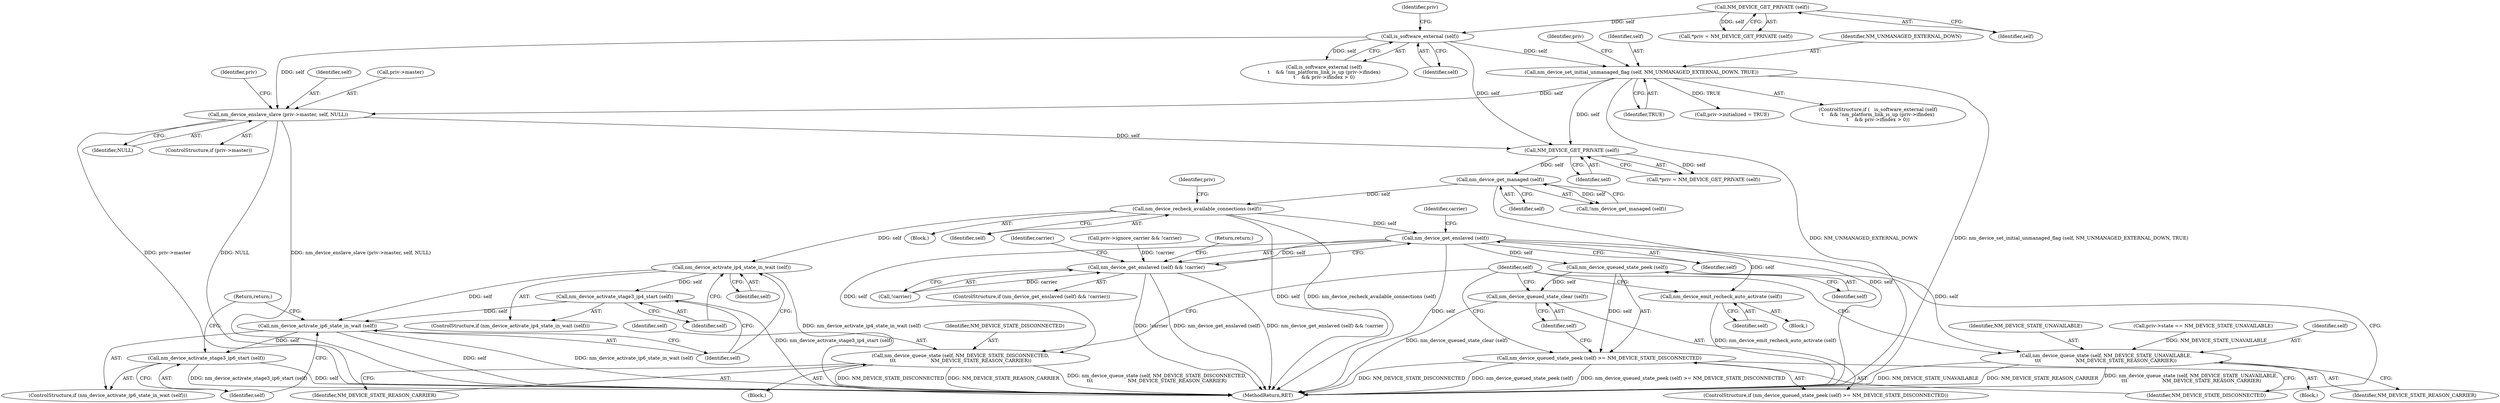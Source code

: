 digraph "0_NetworkManager_d5fc88e573fa58b93034b04d35a2454f5d28cad9@API" {
"1001217" [label="(Call,nm_device_recheck_available_connections (self))"];
"1001214" [label="(Call,nm_device_get_managed (self))"];
"1001210" [label="(Call,NM_DEVICE_GET_PRIVATE (self))"];
"1001195" [label="(Call,nm_device_enslave_slave (priv->master, self, NULL))"];
"1001187" [label="(Call,nm_device_set_initial_unmanaged_flag (self, NM_UNMANAGED_EXTERNAL_DOWN, TRUE))"];
"1001174" [label="(Call,is_software_external (self))"];
"1001164" [label="(Call,NM_DEVICE_GET_PRIVATE (self))"];
"1001237" [label="(Call,nm_device_activate_ip4_state_in_wait (self))"];
"1001239" [label="(Call,nm_device_activate_stage3_ip4_start (self))"];
"1001242" [label="(Call,nm_device_activate_ip6_state_in_wait (self))"];
"1001244" [label="(Call,nm_device_activate_stage3_ip6_start (self))"];
"1001250" [label="(Call,nm_device_get_enslaved (self))"];
"1001249" [label="(Call,nm_device_get_enslaved (self) && !carrier)"];
"1001272" [label="(Call,nm_device_queue_state (self, NM_DEVICE_STATE_DISCONNECTED,\n\t\t\t                       NM_DEVICE_STATE_REASON_CARRIER))"];
"1001284" [label="(Call,nm_device_emit_recheck_auto_activate (self))"];
"1001303" [label="(Call,nm_device_queued_state_peek (self))"];
"1001302" [label="(Call,nm_device_queued_state_peek (self) >= NM_DEVICE_STATE_DISCONNECTED)"];
"1001306" [label="(Call,nm_device_queued_state_clear (self))"];
"1001310" [label="(Call,nm_device_queue_state (self, NM_DEVICE_STATE_UNAVAILABLE,\n\t\t\t                       NM_DEVICE_STATE_REASON_CARRIER))"];
"1001252" [label="(Call,!carrier)"];
"1001222" [label="(Identifier,priv)"];
"1001248" [label="(ControlStructure,if (nm_device_get_enslaved (self) && !carrier))"];
"1001309" [label="(Block,)"];
"1001217" [label="(Call,nm_device_recheck_available_connections (self))"];
"1001317" [label="(Identifier,self)"];
"1001200" [label="(Identifier,NULL)"];
"1001302" [label="(Call,nm_device_queued_state_peek (self) >= NM_DEVICE_STATE_DISCONNECTED)"];
"1001304" [label="(Identifier,self)"];
"1001206" [label="(Block,)"];
"1001214" [label="(Call,nm_device_get_managed (self))"];
"1001193" [label="(Identifier,priv)"];
"1001285" [label="(Identifier,self)"];
"1001220" [label="(Call,priv->ignore_carrier && !carrier)"];
"1001305" [label="(Identifier,NM_DEVICE_STATE_DISCONNECTED)"];
"1001236" [label="(ControlStructure,if (nm_device_activate_ip4_state_in_wait (self)))"];
"1001303" [label="(Call,nm_device_queued_state_peek (self))"];
"1001208" [label="(Call,*priv = NM_DEVICE_GET_PRIVATE (self))"];
"1001180" [label="(Identifier,priv)"];
"1001310" [label="(Call,nm_device_queue_state (self, NM_DEVICE_STATE_UNAVAILABLE,\n\t\t\t                       NM_DEVICE_STATE_REASON_CARRIER))"];
"1001271" [label="(Block,)"];
"1001312" [label="(Identifier,NM_DEVICE_STATE_UNAVAILABLE)"];
"1001215" [label="(Identifier,self)"];
"1001213" [label="(Call,!nm_device_get_managed (self))"];
"1001253" [label="(Identifier,carrier)"];
"1001239" [label="(Call,nm_device_activate_stage3_ip4_start (self))"];
"1001174" [label="(Call,is_software_external (self))"];
"1001191" [label="(ControlStructure,if (priv->master))"];
"1001162" [label="(Call,*priv = NM_DEVICE_GET_PRIVATE (self))"];
"1001295" [label="(Call,priv->state == NM_DEVICE_STATE_UNAVAILABLE)"];
"1001173" [label="(Call,is_software_external (self)\n\t    && !nm_platform_link_is_up (priv->ifindex)\n\t    && priv->ifindex > 0)"];
"1001251" [label="(Identifier,self)"];
"1001274" [label="(Identifier,NM_DEVICE_STATE_DISCONNECTED)"];
"1001307" [label="(Identifier,self)"];
"1001187" [label="(Call,nm_device_set_initial_unmanaged_flag (self, NM_UNMANAGED_EXTERNAL_DOWN, TRUE))"];
"1001306" [label="(Call,nm_device_queued_state_clear (self))"];
"1001199" [label="(Identifier,self)"];
"1001237" [label="(Call,nm_device_activate_ip4_state_in_wait (self))"];
"1001175" [label="(Identifier,self)"];
"1001196" [label="(Call,priv->master)"];
"1001195" [label="(Call,nm_device_enslave_slave (priv->master, self, NULL))"];
"1001284" [label="(Call,nm_device_emit_recheck_auto_activate (self))"];
"1001238" [label="(Identifier,self)"];
"1001245" [label="(Identifier,self)"];
"1001246" [label="(Return,return;)"];
"1001250" [label="(Call,nm_device_get_enslaved (self))"];
"1001273" [label="(Identifier,self)"];
"1001188" [label="(Identifier,self)"];
"1001243" [label="(Identifier,self)"];
"1001283" [label="(Block,)"];
"1001203" [label="(Identifier,priv)"];
"1001218" [label="(Identifier,self)"];
"1001190" [label="(Identifier,TRUE)"];
"1001164" [label="(Call,NM_DEVICE_GET_PRIVATE (self))"];
"1001201" [label="(Call,priv->initialized = TRUE)"];
"1001211" [label="(Identifier,self)"];
"1001272" [label="(Call,nm_device_queue_state (self, NM_DEVICE_STATE_DISCONNECTED,\n\t\t\t                       NM_DEVICE_STATE_REASON_CARRIER))"];
"1001172" [label="(ControlStructure,if (   is_software_external (self)\n\t    && !nm_platform_link_is_up (priv->ifindex)\n\t    && priv->ifindex > 0))"];
"1001165" [label="(Identifier,self)"];
"1001189" [label="(Identifier,NM_UNMANAGED_EXTERNAL_DOWN)"];
"1001240" [label="(Identifier,self)"];
"1001311" [label="(Identifier,self)"];
"1001241" [label="(ControlStructure,if (nm_device_activate_ip6_state_in_wait (self)))"];
"1001301" [label="(ControlStructure,if (nm_device_queued_state_peek (self) >= NM_DEVICE_STATE_DISCONNECTED))"];
"1001313" [label="(Identifier,NM_DEVICE_STATE_REASON_CARRIER)"];
"1001249" [label="(Call,nm_device_get_enslaved (self) && !carrier)"];
"1007368" [label="(MethodReturn,RET)"];
"1001242" [label="(Call,nm_device_activate_ip6_state_in_wait (self))"];
"1001210" [label="(Call,NM_DEVICE_GET_PRIVATE (self))"];
"1001255" [label="(Return,return;)"];
"1001275" [label="(Identifier,NM_DEVICE_STATE_REASON_CARRIER)"];
"1001244" [label="(Call,nm_device_activate_stage3_ip6_start (self))"];
"1001257" [label="(Identifier,carrier)"];
"1001217" -> "1001206"  [label="AST: "];
"1001217" -> "1001218"  [label="CFG: "];
"1001218" -> "1001217"  [label="AST: "];
"1001222" -> "1001217"  [label="CFG: "];
"1001217" -> "1007368"  [label="DDG: self"];
"1001217" -> "1007368"  [label="DDG: nm_device_recheck_available_connections (self)"];
"1001214" -> "1001217"  [label="DDG: self"];
"1001217" -> "1001237"  [label="DDG: self"];
"1001217" -> "1001250"  [label="DDG: self"];
"1001214" -> "1001213"  [label="AST: "];
"1001214" -> "1001215"  [label="CFG: "];
"1001215" -> "1001214"  [label="AST: "];
"1001213" -> "1001214"  [label="CFG: "];
"1001214" -> "1007368"  [label="DDG: self"];
"1001214" -> "1001213"  [label="DDG: self"];
"1001210" -> "1001214"  [label="DDG: self"];
"1001210" -> "1001208"  [label="AST: "];
"1001210" -> "1001211"  [label="CFG: "];
"1001211" -> "1001210"  [label="AST: "];
"1001208" -> "1001210"  [label="CFG: "];
"1001210" -> "1001208"  [label="DDG: self"];
"1001195" -> "1001210"  [label="DDG: self"];
"1001187" -> "1001210"  [label="DDG: self"];
"1001174" -> "1001210"  [label="DDG: self"];
"1001195" -> "1001191"  [label="AST: "];
"1001195" -> "1001200"  [label="CFG: "];
"1001196" -> "1001195"  [label="AST: "];
"1001199" -> "1001195"  [label="AST: "];
"1001200" -> "1001195"  [label="AST: "];
"1001203" -> "1001195"  [label="CFG: "];
"1001195" -> "1007368"  [label="DDG: priv->master"];
"1001195" -> "1007368"  [label="DDG: NULL"];
"1001195" -> "1007368"  [label="DDG: nm_device_enslave_slave (priv->master, self, NULL)"];
"1001187" -> "1001195"  [label="DDG: self"];
"1001174" -> "1001195"  [label="DDG: self"];
"1001187" -> "1001172"  [label="AST: "];
"1001187" -> "1001190"  [label="CFG: "];
"1001188" -> "1001187"  [label="AST: "];
"1001189" -> "1001187"  [label="AST: "];
"1001190" -> "1001187"  [label="AST: "];
"1001193" -> "1001187"  [label="CFG: "];
"1001187" -> "1007368"  [label="DDG: NM_UNMANAGED_EXTERNAL_DOWN"];
"1001187" -> "1007368"  [label="DDG: nm_device_set_initial_unmanaged_flag (self, NM_UNMANAGED_EXTERNAL_DOWN, TRUE)"];
"1001174" -> "1001187"  [label="DDG: self"];
"1001187" -> "1001201"  [label="DDG: TRUE"];
"1001174" -> "1001173"  [label="AST: "];
"1001174" -> "1001175"  [label="CFG: "];
"1001175" -> "1001174"  [label="AST: "];
"1001180" -> "1001174"  [label="CFG: "];
"1001173" -> "1001174"  [label="CFG: "];
"1001174" -> "1001173"  [label="DDG: self"];
"1001164" -> "1001174"  [label="DDG: self"];
"1001164" -> "1001162"  [label="AST: "];
"1001164" -> "1001165"  [label="CFG: "];
"1001165" -> "1001164"  [label="AST: "];
"1001162" -> "1001164"  [label="CFG: "];
"1001164" -> "1001162"  [label="DDG: self"];
"1001237" -> "1001236"  [label="AST: "];
"1001237" -> "1001238"  [label="CFG: "];
"1001238" -> "1001237"  [label="AST: "];
"1001240" -> "1001237"  [label="CFG: "];
"1001243" -> "1001237"  [label="CFG: "];
"1001237" -> "1007368"  [label="DDG: nm_device_activate_ip4_state_in_wait (self)"];
"1001237" -> "1001239"  [label="DDG: self"];
"1001237" -> "1001242"  [label="DDG: self"];
"1001239" -> "1001236"  [label="AST: "];
"1001239" -> "1001240"  [label="CFG: "];
"1001240" -> "1001239"  [label="AST: "];
"1001243" -> "1001239"  [label="CFG: "];
"1001239" -> "1007368"  [label="DDG: nm_device_activate_stage3_ip4_start (self)"];
"1001239" -> "1001242"  [label="DDG: self"];
"1001242" -> "1001241"  [label="AST: "];
"1001242" -> "1001243"  [label="CFG: "];
"1001243" -> "1001242"  [label="AST: "];
"1001245" -> "1001242"  [label="CFG: "];
"1001246" -> "1001242"  [label="CFG: "];
"1001242" -> "1007368"  [label="DDG: self"];
"1001242" -> "1007368"  [label="DDG: nm_device_activate_ip6_state_in_wait (self)"];
"1001242" -> "1001244"  [label="DDG: self"];
"1001244" -> "1001241"  [label="AST: "];
"1001244" -> "1001245"  [label="CFG: "];
"1001245" -> "1001244"  [label="AST: "];
"1001246" -> "1001244"  [label="CFG: "];
"1001244" -> "1007368"  [label="DDG: nm_device_activate_stage3_ip6_start (self)"];
"1001244" -> "1007368"  [label="DDG: self"];
"1001250" -> "1001249"  [label="AST: "];
"1001250" -> "1001251"  [label="CFG: "];
"1001251" -> "1001250"  [label="AST: "];
"1001253" -> "1001250"  [label="CFG: "];
"1001249" -> "1001250"  [label="CFG: "];
"1001250" -> "1007368"  [label="DDG: self"];
"1001250" -> "1001249"  [label="DDG: self"];
"1001250" -> "1001272"  [label="DDG: self"];
"1001250" -> "1001284"  [label="DDG: self"];
"1001250" -> "1001303"  [label="DDG: self"];
"1001250" -> "1001310"  [label="DDG: self"];
"1001249" -> "1001248"  [label="AST: "];
"1001249" -> "1001252"  [label="CFG: "];
"1001252" -> "1001249"  [label="AST: "];
"1001255" -> "1001249"  [label="CFG: "];
"1001257" -> "1001249"  [label="CFG: "];
"1001249" -> "1007368"  [label="DDG: nm_device_get_enslaved (self)"];
"1001249" -> "1007368"  [label="DDG: nm_device_get_enslaved (self) && !carrier"];
"1001249" -> "1007368"  [label="DDG: !carrier"];
"1001252" -> "1001249"  [label="DDG: carrier"];
"1001220" -> "1001249"  [label="DDG: !carrier"];
"1001272" -> "1001271"  [label="AST: "];
"1001272" -> "1001275"  [label="CFG: "];
"1001273" -> "1001272"  [label="AST: "];
"1001274" -> "1001272"  [label="AST: "];
"1001275" -> "1001272"  [label="AST: "];
"1001317" -> "1001272"  [label="CFG: "];
"1001272" -> "1007368"  [label="DDG: NM_DEVICE_STATE_REASON_CARRIER"];
"1001272" -> "1007368"  [label="DDG: nm_device_queue_state (self, NM_DEVICE_STATE_DISCONNECTED,\n\t\t\t                       NM_DEVICE_STATE_REASON_CARRIER)"];
"1001272" -> "1007368"  [label="DDG: NM_DEVICE_STATE_DISCONNECTED"];
"1001284" -> "1001283"  [label="AST: "];
"1001284" -> "1001285"  [label="CFG: "];
"1001285" -> "1001284"  [label="AST: "];
"1001317" -> "1001284"  [label="CFG: "];
"1001284" -> "1007368"  [label="DDG: nm_device_emit_recheck_auto_activate (self)"];
"1001303" -> "1001302"  [label="AST: "];
"1001303" -> "1001304"  [label="CFG: "];
"1001304" -> "1001303"  [label="AST: "];
"1001305" -> "1001303"  [label="CFG: "];
"1001303" -> "1001302"  [label="DDG: self"];
"1001303" -> "1001306"  [label="DDG: self"];
"1001302" -> "1001301"  [label="AST: "];
"1001302" -> "1001305"  [label="CFG: "];
"1001305" -> "1001302"  [label="AST: "];
"1001307" -> "1001302"  [label="CFG: "];
"1001317" -> "1001302"  [label="CFG: "];
"1001302" -> "1007368"  [label="DDG: nm_device_queued_state_peek (self) >= NM_DEVICE_STATE_DISCONNECTED"];
"1001302" -> "1007368"  [label="DDG: NM_DEVICE_STATE_DISCONNECTED"];
"1001302" -> "1007368"  [label="DDG: nm_device_queued_state_peek (self)"];
"1001306" -> "1001301"  [label="AST: "];
"1001306" -> "1001307"  [label="CFG: "];
"1001307" -> "1001306"  [label="AST: "];
"1001317" -> "1001306"  [label="CFG: "];
"1001306" -> "1007368"  [label="DDG: nm_device_queued_state_clear (self)"];
"1001310" -> "1001309"  [label="AST: "];
"1001310" -> "1001313"  [label="CFG: "];
"1001311" -> "1001310"  [label="AST: "];
"1001312" -> "1001310"  [label="AST: "];
"1001313" -> "1001310"  [label="AST: "];
"1001317" -> "1001310"  [label="CFG: "];
"1001310" -> "1007368"  [label="DDG: NM_DEVICE_STATE_UNAVAILABLE"];
"1001310" -> "1007368"  [label="DDG: NM_DEVICE_STATE_REASON_CARRIER"];
"1001310" -> "1007368"  [label="DDG: nm_device_queue_state (self, NM_DEVICE_STATE_UNAVAILABLE,\n\t\t\t                       NM_DEVICE_STATE_REASON_CARRIER)"];
"1001295" -> "1001310"  [label="DDG: NM_DEVICE_STATE_UNAVAILABLE"];
}
